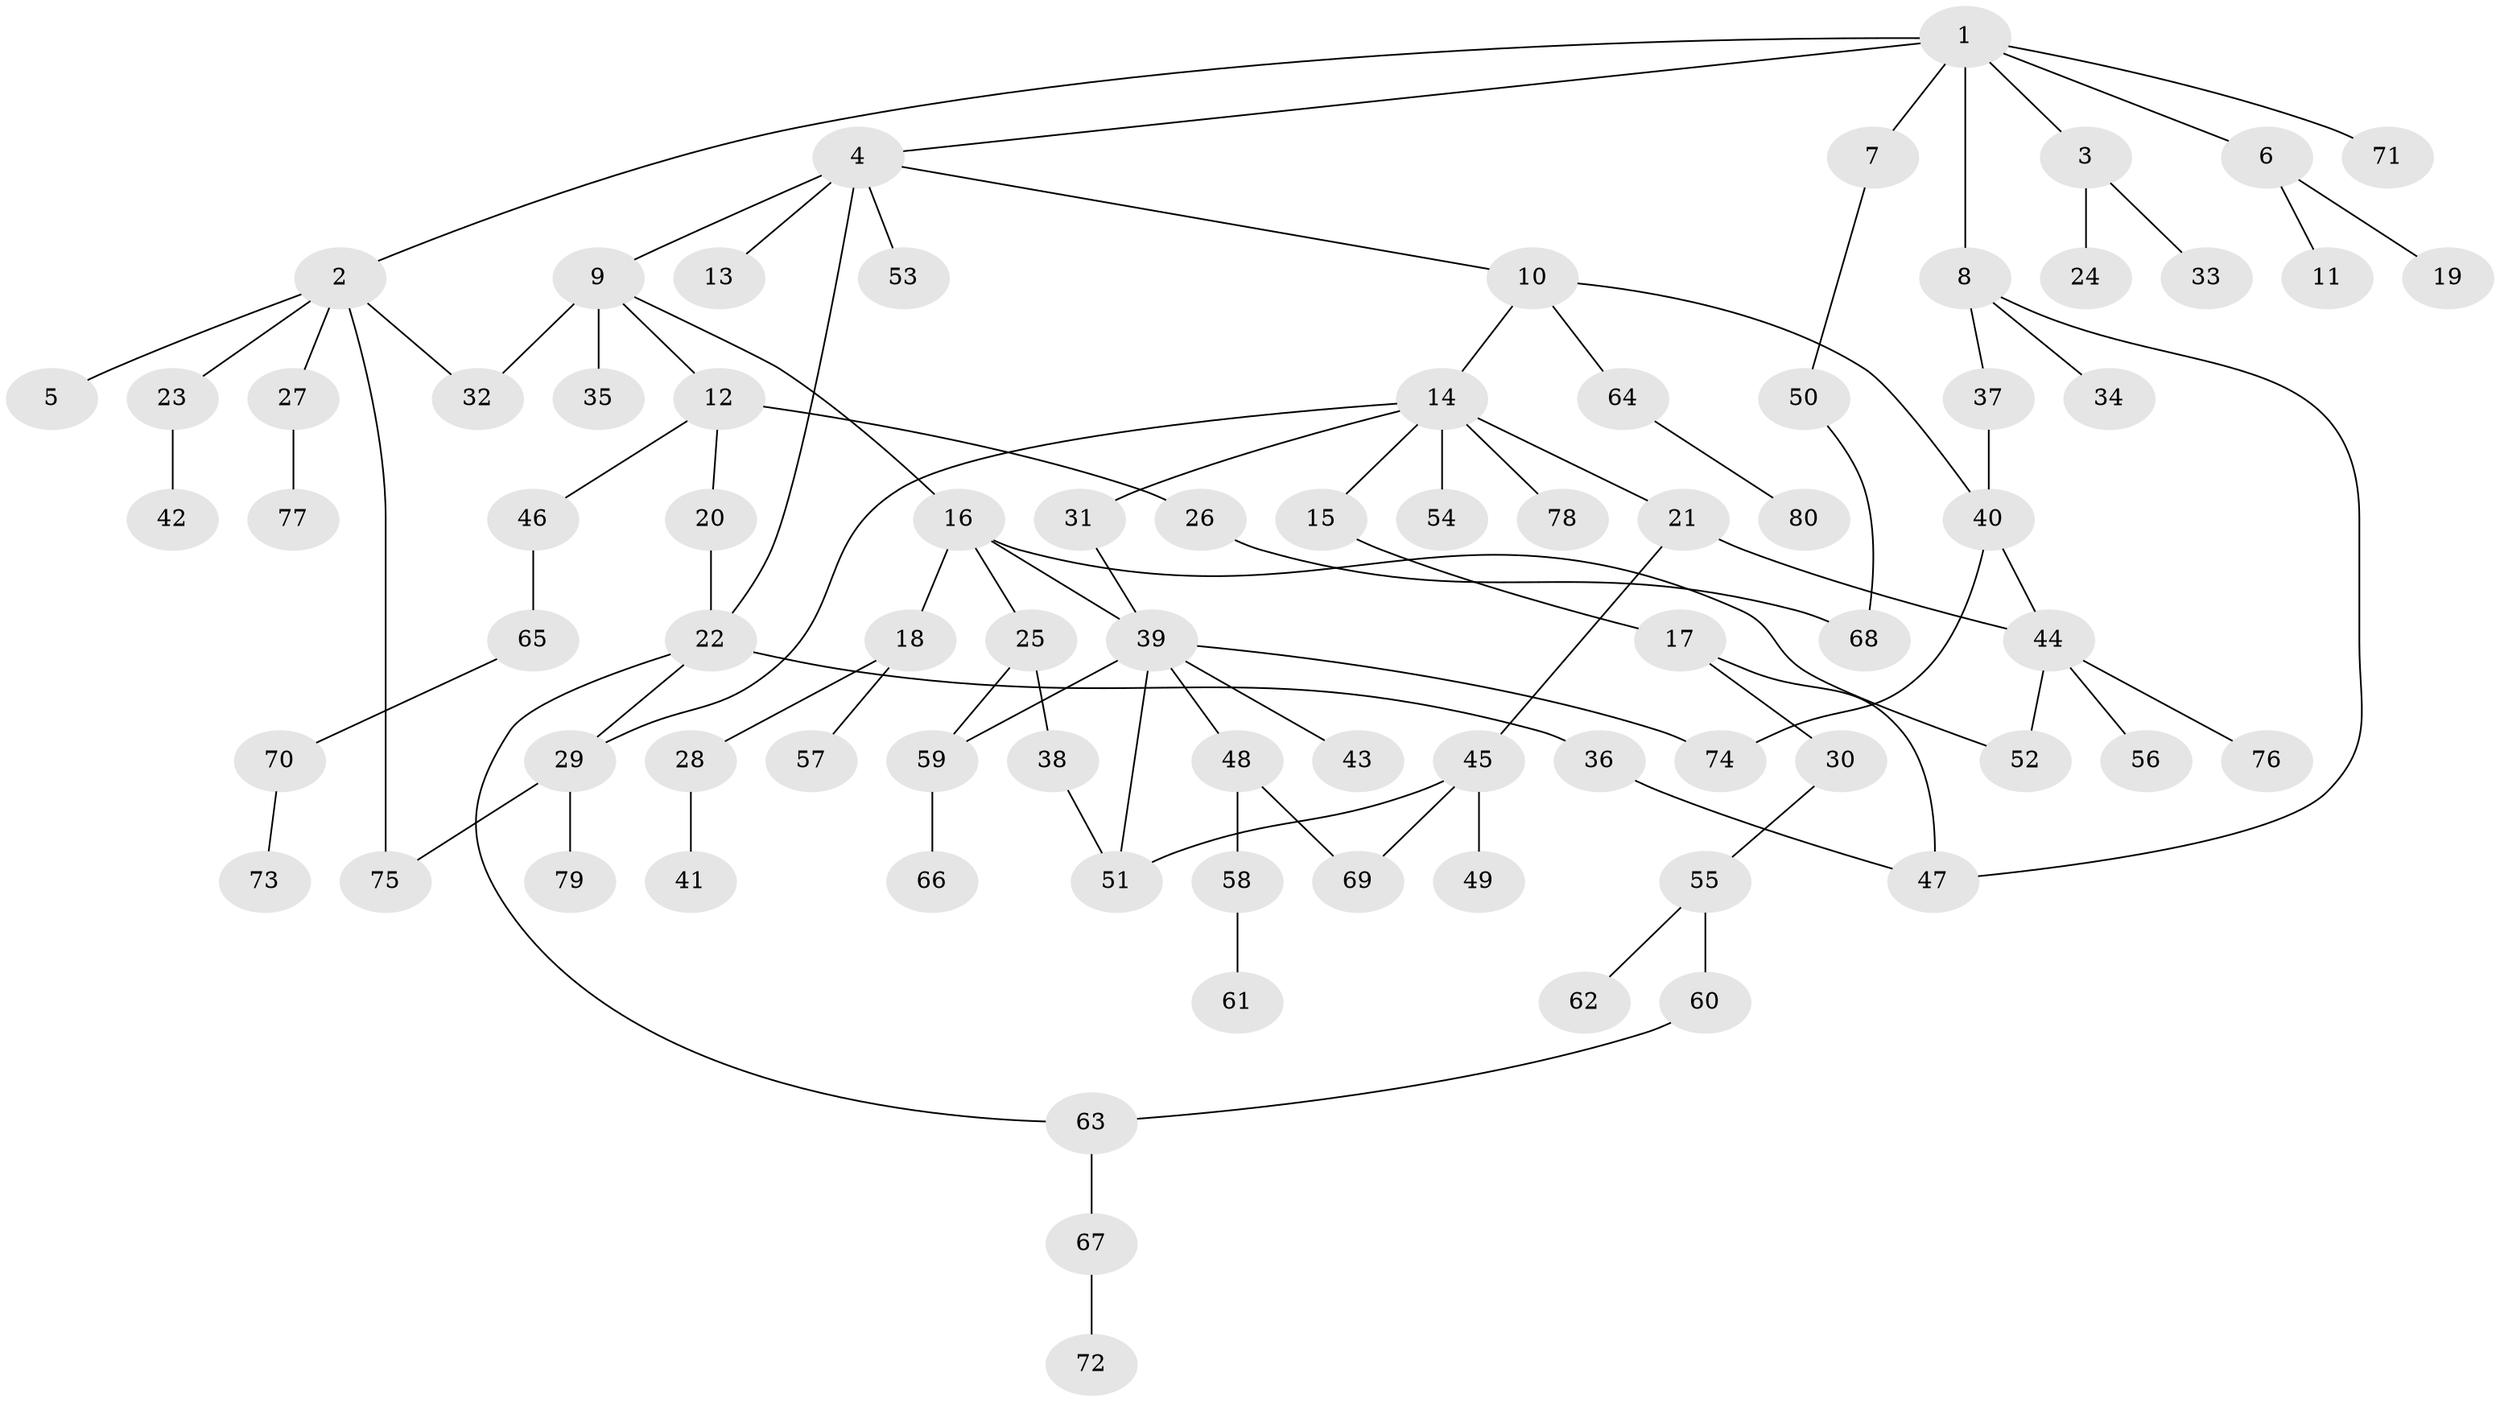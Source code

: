 // Generated by graph-tools (version 1.1) at 2025/42/03/09/25 04:42:24]
// undirected, 80 vertices, 96 edges
graph export_dot {
graph [start="1"]
  node [color=gray90,style=filled];
  1;
  2;
  3;
  4;
  5;
  6;
  7;
  8;
  9;
  10;
  11;
  12;
  13;
  14;
  15;
  16;
  17;
  18;
  19;
  20;
  21;
  22;
  23;
  24;
  25;
  26;
  27;
  28;
  29;
  30;
  31;
  32;
  33;
  34;
  35;
  36;
  37;
  38;
  39;
  40;
  41;
  42;
  43;
  44;
  45;
  46;
  47;
  48;
  49;
  50;
  51;
  52;
  53;
  54;
  55;
  56;
  57;
  58;
  59;
  60;
  61;
  62;
  63;
  64;
  65;
  66;
  67;
  68;
  69;
  70;
  71;
  72;
  73;
  74;
  75;
  76;
  77;
  78;
  79;
  80;
  1 -- 2;
  1 -- 3;
  1 -- 4;
  1 -- 6;
  1 -- 7;
  1 -- 8;
  1 -- 71;
  2 -- 5;
  2 -- 23;
  2 -- 27;
  2 -- 75;
  2 -- 32;
  3 -- 24;
  3 -- 33;
  4 -- 9;
  4 -- 10;
  4 -- 13;
  4 -- 22;
  4 -- 53;
  6 -- 11;
  6 -- 19;
  7 -- 50;
  8 -- 34;
  8 -- 37;
  8 -- 47;
  9 -- 12;
  9 -- 16;
  9 -- 32;
  9 -- 35;
  10 -- 14;
  10 -- 64;
  10 -- 40;
  12 -- 20;
  12 -- 26;
  12 -- 46;
  14 -- 15;
  14 -- 21;
  14 -- 29;
  14 -- 31;
  14 -- 54;
  14 -- 78;
  15 -- 17;
  16 -- 18;
  16 -- 25;
  16 -- 39;
  16 -- 52;
  17 -- 30;
  17 -- 47;
  18 -- 28;
  18 -- 57;
  20 -- 22;
  21 -- 44;
  21 -- 45;
  22 -- 36;
  22 -- 63;
  22 -- 29;
  23 -- 42;
  25 -- 38;
  25 -- 59;
  26 -- 68;
  27 -- 77;
  28 -- 41;
  29 -- 79;
  29 -- 75;
  30 -- 55;
  31 -- 39;
  36 -- 47;
  37 -- 40;
  38 -- 51;
  39 -- 43;
  39 -- 48;
  39 -- 59;
  39 -- 74;
  39 -- 51;
  40 -- 44;
  40 -- 74;
  44 -- 52;
  44 -- 56;
  44 -- 76;
  45 -- 49;
  45 -- 51;
  45 -- 69;
  46 -- 65;
  48 -- 58;
  48 -- 69;
  50 -- 68;
  55 -- 60;
  55 -- 62;
  58 -- 61;
  59 -- 66;
  60 -- 63;
  63 -- 67;
  64 -- 80;
  65 -- 70;
  67 -- 72;
  70 -- 73;
}
